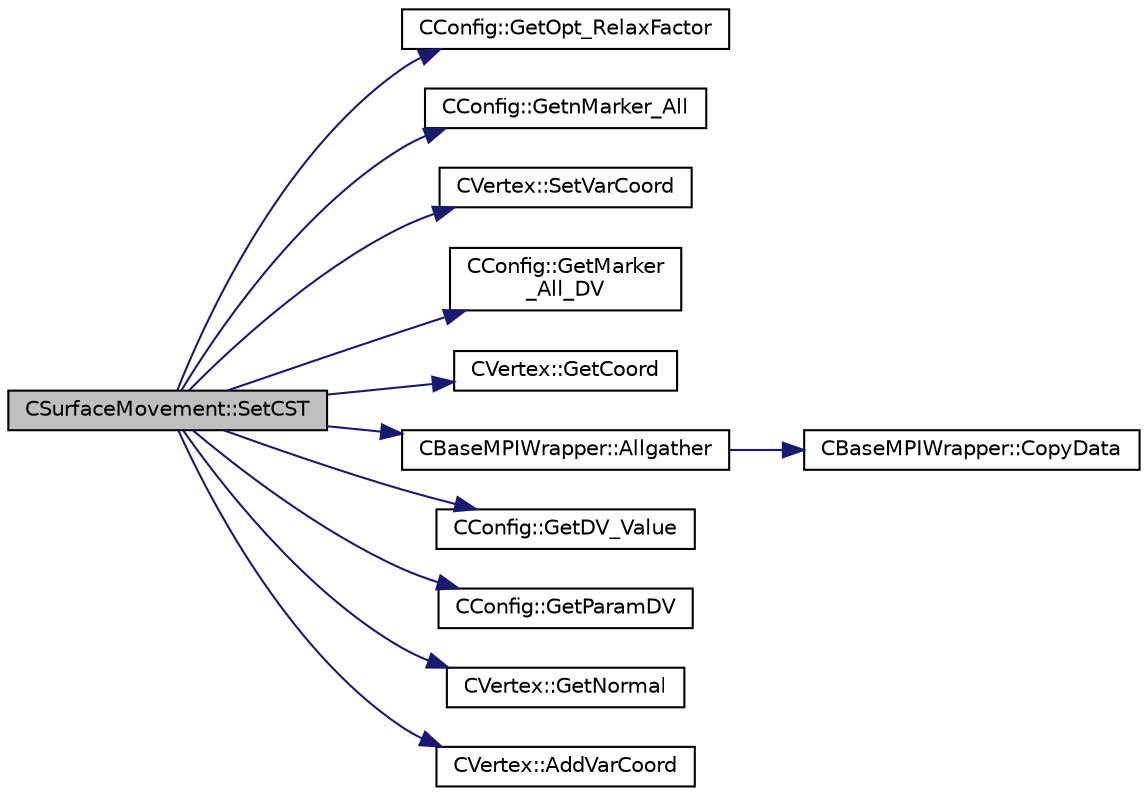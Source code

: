 digraph "CSurfaceMovement::SetCST"
{
  edge [fontname="Helvetica",fontsize="10",labelfontname="Helvetica",labelfontsize="10"];
  node [fontname="Helvetica",fontsize="10",shape=record];
  rankdir="LR";
  Node382 [label="CSurfaceMovement::SetCST",height=0.2,width=0.4,color="black", fillcolor="grey75", style="filled", fontcolor="black"];
  Node382 -> Node383 [color="midnightblue",fontsize="10",style="solid",fontname="Helvetica"];
  Node383 [label="CConfig::GetOpt_RelaxFactor",height=0.2,width=0.4,color="black", fillcolor="white", style="filled",URL="$class_c_config.html#affef7bc6016955cb0cf49b3f774bc45a",tooltip="Get the scale factor for the line search. "];
  Node382 -> Node384 [color="midnightblue",fontsize="10",style="solid",fontname="Helvetica"];
  Node384 [label="CConfig::GetnMarker_All",height=0.2,width=0.4,color="black", fillcolor="white", style="filled",URL="$class_c_config.html#a300c4884edfc0c2acf395036439004f4",tooltip="Get the total number of boundary markers including send/receive domains. "];
  Node382 -> Node385 [color="midnightblue",fontsize="10",style="solid",fontname="Helvetica"];
  Node385 [label="CVertex::SetVarCoord",height=0.2,width=0.4,color="black", fillcolor="white", style="filled",URL="$class_c_vertex.html#a77faafc52f911c793851c71738fb85ba",tooltip="Set the value of the coordinate variation due to a surface modification. "];
  Node382 -> Node386 [color="midnightblue",fontsize="10",style="solid",fontname="Helvetica"];
  Node386 [label="CConfig::GetMarker\l_All_DV",height=0.2,width=0.4,color="black", fillcolor="white", style="filled",URL="$class_c_config.html#a39608d00420cf8dd5357045aafdf2d23",tooltip="Get the DV information for a marker val_marker. "];
  Node382 -> Node387 [color="midnightblue",fontsize="10",style="solid",fontname="Helvetica"];
  Node387 [label="CVertex::GetCoord",height=0.2,width=0.4,color="black", fillcolor="white", style="filled",URL="$class_c_vertex.html#af0821dbe375150339a3c7e3879d8505f",tooltip="Get the value of the cartesian coordinate for the vertex. "];
  Node382 -> Node388 [color="midnightblue",fontsize="10",style="solid",fontname="Helvetica"];
  Node388 [label="CBaseMPIWrapper::Allgather",height=0.2,width=0.4,color="black", fillcolor="white", style="filled",URL="$class_c_base_m_p_i_wrapper.html#a55195abbb7206e08a4933fa53cd41923"];
  Node388 -> Node389 [color="midnightblue",fontsize="10",style="solid",fontname="Helvetica"];
  Node389 [label="CBaseMPIWrapper::CopyData",height=0.2,width=0.4,color="black", fillcolor="white", style="filled",URL="$class_c_base_m_p_i_wrapper.html#a4725cc1dd65b161b483e812a538a5e36"];
  Node382 -> Node390 [color="midnightblue",fontsize="10",style="solid",fontname="Helvetica"];
  Node390 [label="CConfig::GetDV_Value",height=0.2,width=0.4,color="black", fillcolor="white", style="filled",URL="$class_c_config.html#ac50165b44d1c286c810585b89cd68f33",tooltip="Value of the design variable step, we use this value in design problems. "];
  Node382 -> Node391 [color="midnightblue",fontsize="10",style="solid",fontname="Helvetica"];
  Node391 [label="CConfig::GetParamDV",height=0.2,width=0.4,color="black", fillcolor="white", style="filled",URL="$class_c_config.html#a55ab8fc511c17d4b07ef0b5eea793e61",tooltip="Get a parameter of the particular design variable. "];
  Node382 -> Node392 [color="midnightblue",fontsize="10",style="solid",fontname="Helvetica"];
  Node392 [label="CVertex::GetNormal",height=0.2,width=0.4,color="black", fillcolor="white", style="filled",URL="$class_c_vertex.html#a0d289163c6f3384822fcb9ae86fc1c39",tooltip="Copy the the normal vector of a face. "];
  Node382 -> Node393 [color="midnightblue",fontsize="10",style="solid",fontname="Helvetica"];
  Node393 [label="CVertex::AddVarCoord",height=0.2,width=0.4,color="black", fillcolor="white", style="filled",URL="$class_c_vertex.html#aa8d4679ec3baf216d949e408a7aa526c",tooltip="Add the value of the coordinate variation due to a surface modification. "];
}
